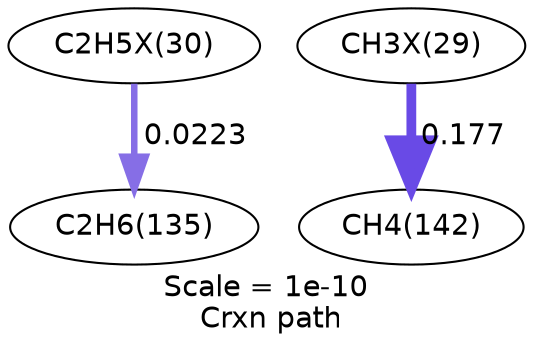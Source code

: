 digraph reaction_paths {
center=1;
s36 -> s13[fontname="Helvetica", style="setlinewidth(3.13)", arrowsize=1.56, color="0.7, 0.522, 0.9"
, label=" 0.0223"];
s35 -> s15[fontname="Helvetica", style="setlinewidth(4.69)", arrowsize=2.35, color="0.7, 0.677, 0.9"
, label=" 0.177"];
s13 [ fontname="Helvetica", label="C2H6(135)"];
s15 [ fontname="Helvetica", label="CH4(142)"];
s35 [ fontname="Helvetica", label="CH3X(29)"];
s36 [ fontname="Helvetica", label="C2H5X(30)"];
 label = "Scale = 1e-10\l Crxn path";
 fontname = "Helvetica";
}
